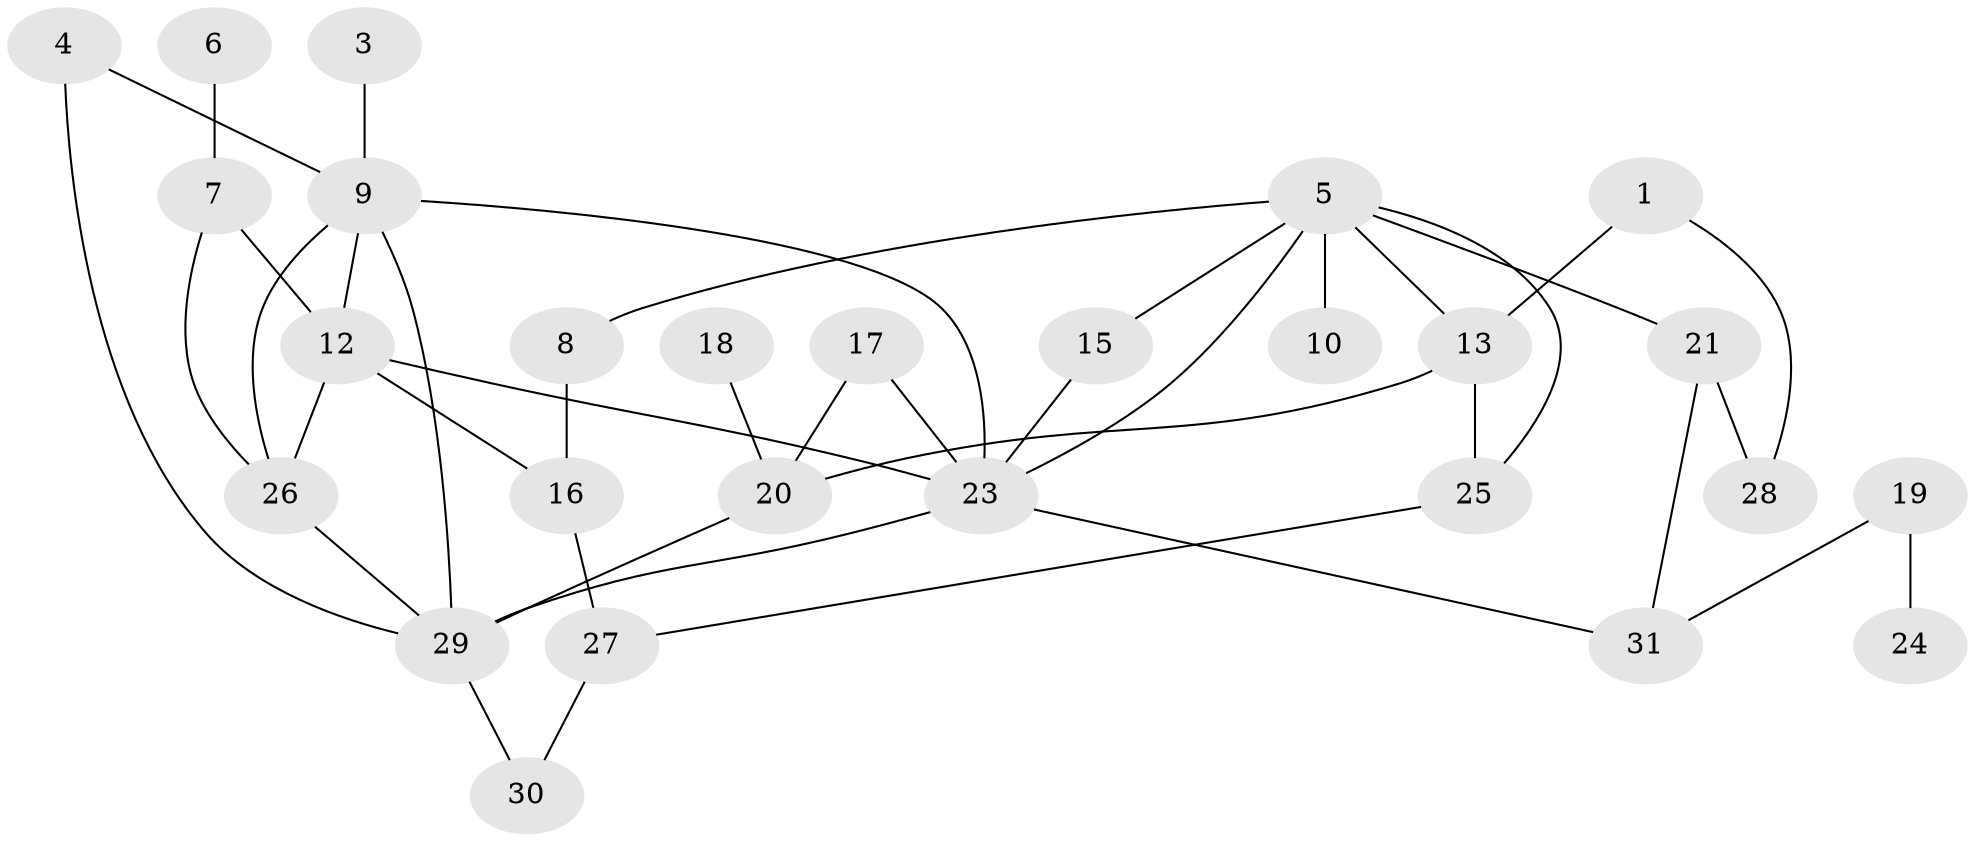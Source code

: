 // original degree distribution, {2: 0.26229508196721313, 4: 0.13114754098360656, 3: 0.32786885245901637, 6: 0.01639344262295082, 0: 0.06557377049180328, 1: 0.18032786885245902, 5: 0.01639344262295082}
// Generated by graph-tools (version 1.1) at 2025/00/03/09/25 03:00:42]
// undirected, 27 vertices, 41 edges
graph export_dot {
graph [start="1"]
  node [color=gray90,style=filled];
  1;
  3;
  4;
  5;
  6;
  7;
  8;
  9;
  10;
  12;
  13;
  15;
  16;
  17;
  18;
  19;
  20;
  21;
  23;
  24;
  25;
  26;
  27;
  28;
  29;
  30;
  31;
  1 -- 13 [weight=1.0];
  1 -- 28 [weight=1.0];
  3 -- 9 [weight=2.0];
  4 -- 9 [weight=1.0];
  4 -- 29 [weight=1.0];
  5 -- 8 [weight=1.0];
  5 -- 10 [weight=1.0];
  5 -- 13 [weight=1.0];
  5 -- 15 [weight=1.0];
  5 -- 21 [weight=1.0];
  5 -- 23 [weight=1.0];
  5 -- 25 [weight=1.0];
  6 -- 7 [weight=1.0];
  7 -- 12 [weight=1.0];
  7 -- 26 [weight=1.0];
  8 -- 16 [weight=1.0];
  9 -- 12 [weight=1.0];
  9 -- 23 [weight=1.0];
  9 -- 26 [weight=1.0];
  9 -- 29 [weight=1.0];
  12 -- 16 [weight=2.0];
  12 -- 23 [weight=1.0];
  12 -- 26 [weight=1.0];
  13 -- 20 [weight=1.0];
  13 -- 25 [weight=1.0];
  15 -- 23 [weight=1.0];
  16 -- 27 [weight=1.0];
  17 -- 20 [weight=1.0];
  17 -- 23 [weight=1.0];
  18 -- 20 [weight=1.0];
  19 -- 24 [weight=1.0];
  19 -- 31 [weight=1.0];
  20 -- 29 [weight=1.0];
  21 -- 28 [weight=1.0];
  21 -- 31 [weight=1.0];
  23 -- 29 [weight=1.0];
  23 -- 31 [weight=1.0];
  25 -- 27 [weight=1.0];
  26 -- 29 [weight=1.0];
  27 -- 30 [weight=1.0];
  29 -- 30 [weight=1.0];
}
